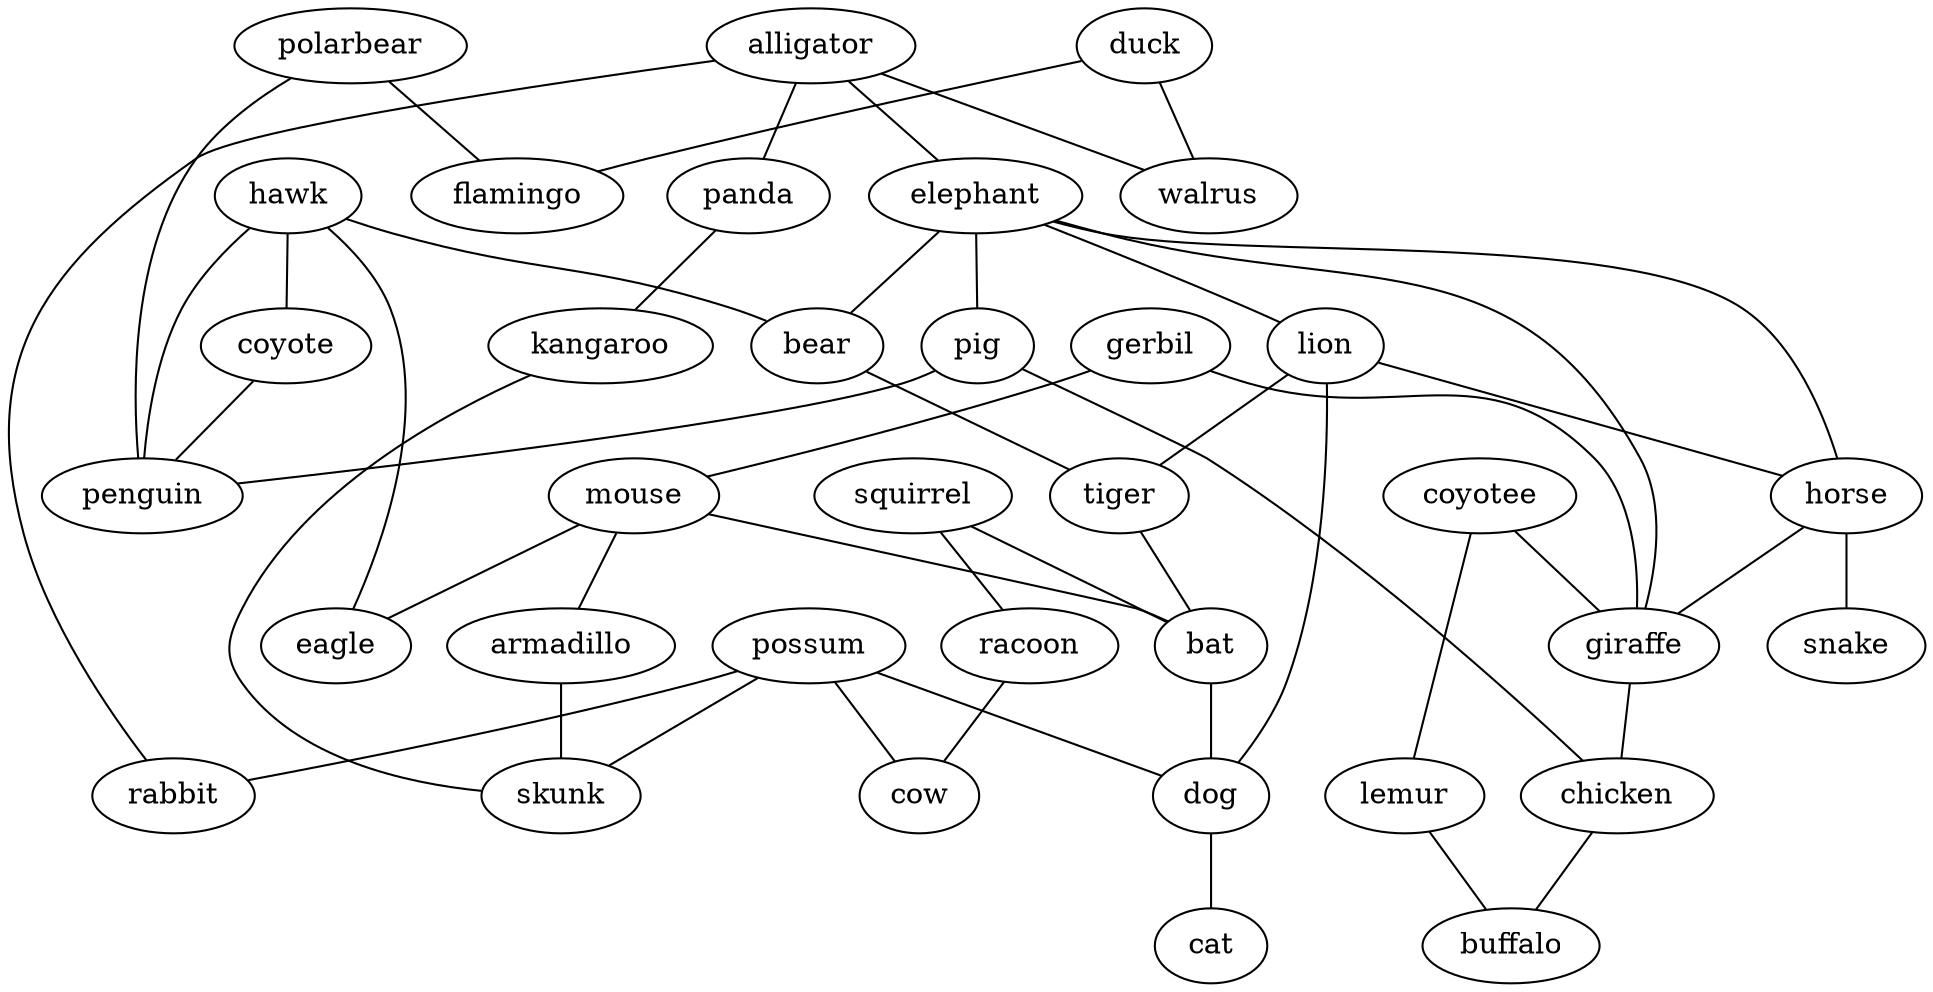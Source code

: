 strict graph  {
	polarbear -- penguin	 [weight=1];
	polarbear -- flamingo	 [weight=1];
	duck -- flamingo	 [weight=1];
	duck -- walrus	 [weight=1];
	hawk -- eagle	 [weight=1];
	hawk -- bear	 [weight=1];
	hawk -- coyote	 [weight=1];
	hawk -- penguin	 [weight=1];
	gerbil -- mouse	 [weight=1];
	gerbil -- giraffe	 [weight=1];
	alligator -- panda	 [weight=1];
	alligator -- elephant	 [weight=1];
	alligator -- rabbit	 [weight=1];
	alligator -- walrus	 [weight=1];
	mouse -- eagle	 [weight=1];
	mouse -- armadillo	 [weight=1];
	mouse -- bat	 [weight=1];
	panda -- kangaroo	 [weight=1];
	elephant -- lion	 [weight=1];
	elephant -- horse	 [weight=1];
	elephant -- bear	 [weight=1];
	elephant -- giraffe	 [weight=1];
	elephant -- pig	 [weight=1];
	coyotee -- giraffe	 [weight=1];
	coyotee -- lemur	 [weight=1];
	squirrel -- racoon	 [weight=1];
	squirrel -- bat	 [weight=1];
	lion -- horse	 [weight=1];
	lion -- tiger	 [weight=1];
	lion -- dog	 [weight=1];
	kangaroo -- skunk	 [weight=1];
	horse -- giraffe	 [weight=1];
	horse -- snake	 [weight=1];
	bear -- tiger	 [weight=1];
	tiger -- bat	 [weight=1];
	possum -- rabbit	 [weight=1];
	possum -- cow	 [weight=1];
	possum -- dog	 [weight=1];
	possum -- skunk	 [weight=1];
	giraffe -- chicken	 [weight=1];
	armadillo -- skunk	 [weight=1];
	coyote -- penguin	 [weight=1];
	pig -- penguin	 [weight=1];
	pig -- chicken	 [weight=1];
	racoon -- cow	 [weight=1];
	bat -- dog	 [weight=1];
	lemur -- buffalo	 [weight=1];
	dog -- cat	 [weight=1];
	chicken -- buffalo	 [weight=1];
}
